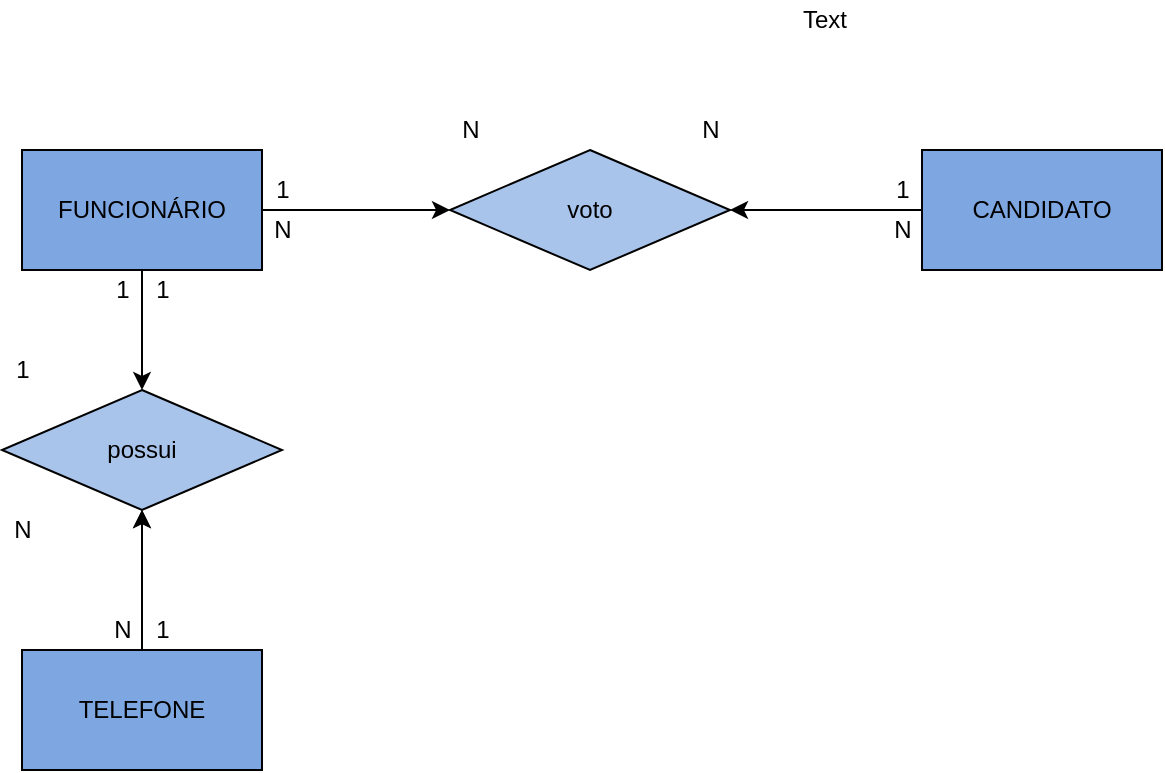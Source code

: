 <mxfile version="13.4.0" type="device"><diagram id="Ir4jJrHMBBuz-xcA0DnR" name="Page-1"><mxGraphModel dx="862" dy="482" grid="1" gridSize="10" guides="1" tooltips="1" connect="1" arrows="1" fold="1" page="1" pageScale="1" pageWidth="827" pageHeight="1169" math="0" shadow="0"><root><mxCell id="0"/><mxCell id="1" parent="0"/><mxCell id="S29N0HWQ5heyP-Qjpmds-1" value="FUNCIONÁRIO" style="rounded=0;whiteSpace=wrap;html=1;fillColor=#7EA6E0;" parent="1" vertex="1"><mxGeometry x="130" y="220" width="120" height="60" as="geometry"/></mxCell><mxCell id="S29N0HWQ5heyP-Qjpmds-2" value="CANDIDATO" style="rounded=0;whiteSpace=wrap;html=1;fillColor=#7EA6E0;" parent="1" vertex="1"><mxGeometry x="580" y="220" width="120" height="60" as="geometry"/></mxCell><mxCell id="S29N0HWQ5heyP-Qjpmds-3" value="voto" style="rhombus;whiteSpace=wrap;html=1;fillColor=#A9C4EB;" parent="1" vertex="1"><mxGeometry x="344" y="220" width="140" height="60" as="geometry"/></mxCell><mxCell id="S29N0HWQ5heyP-Qjpmds-4" value="" style="endArrow=classic;html=1;exitX=1;exitY=0.5;exitDx=0;exitDy=0;entryX=0;entryY=0.5;entryDx=0;entryDy=0;" parent="1" source="S29N0HWQ5heyP-Qjpmds-1" target="S29N0HWQ5heyP-Qjpmds-3" edge="1"><mxGeometry width="50" height="50" relative="1" as="geometry"><mxPoint x="390" y="280" as="sourcePoint"/><mxPoint x="440" y="230" as="targetPoint"/></mxGeometry></mxCell><mxCell id="S29N0HWQ5heyP-Qjpmds-5" value="" style="endArrow=classic;html=1;exitX=0;exitY=0.5;exitDx=0;exitDy=0;entryX=1;entryY=0.5;entryDx=0;entryDy=0;" parent="1" source="S29N0HWQ5heyP-Qjpmds-2" target="S29N0HWQ5heyP-Qjpmds-3" edge="1"><mxGeometry width="50" height="50" relative="1" as="geometry"><mxPoint x="486" y="270" as="sourcePoint"/><mxPoint x="580" y="270" as="targetPoint"/></mxGeometry></mxCell><mxCell id="S29N0HWQ5heyP-Qjpmds-6" value="1" style="text;html=1;align=center;verticalAlign=middle;resizable=0;points=[];autosize=1;" parent="1" vertex="1"><mxGeometry x="250" y="230" width="20" height="20" as="geometry"/></mxCell><mxCell id="S29N0HWQ5heyP-Qjpmds-7" value="1" style="text;html=1;align=center;verticalAlign=middle;resizable=0;points=[];autosize=1;" parent="1" vertex="1"><mxGeometry x="560" y="230" width="20" height="20" as="geometry"/></mxCell><mxCell id="S29N0HWQ5heyP-Qjpmds-8" value="N" style="text;html=1;align=center;verticalAlign=middle;resizable=0;points=[];autosize=1;" parent="1" vertex="1"><mxGeometry x="250" y="250" width="20" height="20" as="geometry"/></mxCell><mxCell id="S29N0HWQ5heyP-Qjpmds-9" value="N" style="text;html=1;align=center;verticalAlign=middle;resizable=0;points=[];autosize=1;" parent="1" vertex="1"><mxGeometry x="560" y="250" width="20" height="20" as="geometry"/></mxCell><mxCell id="S29N0HWQ5heyP-Qjpmds-10" value="N" style="text;html=1;align=center;verticalAlign=middle;resizable=0;points=[];autosize=1;" parent="1" vertex="1"><mxGeometry x="344" y="200" width="20" height="20" as="geometry"/></mxCell><mxCell id="S29N0HWQ5heyP-Qjpmds-11" value="N" style="text;html=1;align=center;verticalAlign=middle;resizable=0;points=[];autosize=1;" parent="1" vertex="1"><mxGeometry x="464" y="200" width="20" height="20" as="geometry"/></mxCell><mxCell id="S29N0HWQ5heyP-Qjpmds-20" value="" style="edgeStyle=orthogonalEdgeStyle;rounded=0;orthogonalLoop=1;jettySize=auto;html=1;" parent="1" source="S29N0HWQ5heyP-Qjpmds-12" target="S29N0HWQ5heyP-Qjpmds-13" edge="1"><mxGeometry relative="1" as="geometry"/></mxCell><mxCell id="S29N0HWQ5heyP-Qjpmds-12" value="TELEFONE" style="rounded=0;whiteSpace=wrap;html=1;fillColor=#7EA6E0;" parent="1" vertex="1"><mxGeometry x="130" y="470" width="120" height="60" as="geometry"/></mxCell><mxCell id="S29N0HWQ5heyP-Qjpmds-13" value="possui" style="rhombus;whiteSpace=wrap;html=1;fillColor=#A9C4EB;" parent="1" vertex="1"><mxGeometry x="120" y="340" width="140" height="60" as="geometry"/></mxCell><mxCell id="S29N0HWQ5heyP-Qjpmds-14" value="" style="endArrow=classic;html=1;exitX=0.5;exitY=0;exitDx=0;exitDy=0;entryX=0.5;entryY=1;entryDx=0;entryDy=0;" parent="1" source="S29N0HWQ5heyP-Qjpmds-12" target="S29N0HWQ5heyP-Qjpmds-13" edge="1"><mxGeometry width="50" height="50" relative="1" as="geometry"><mxPoint x="390" y="460" as="sourcePoint"/><mxPoint x="440" y="410" as="targetPoint"/></mxGeometry></mxCell><mxCell id="S29N0HWQ5heyP-Qjpmds-15" value="" style="endArrow=classic;html=1;exitX=0.5;exitY=1;exitDx=0;exitDy=0;entryX=0.5;entryY=0;entryDx=0;entryDy=0;" parent="1" source="S29N0HWQ5heyP-Qjpmds-1" target="S29N0HWQ5heyP-Qjpmds-13" edge="1"><mxGeometry width="50" height="50" relative="1" as="geometry"><mxPoint x="200" y="480" as="sourcePoint"/><mxPoint x="200" y="410" as="targetPoint"/></mxGeometry></mxCell><mxCell id="S29N0HWQ5heyP-Qjpmds-16" value="N" style="text;html=1;align=center;verticalAlign=middle;resizable=0;points=[];autosize=1;" parent="1" vertex="1"><mxGeometry x="170" y="450" width="20" height="20" as="geometry"/></mxCell><mxCell id="S29N0HWQ5heyP-Qjpmds-17" value="1" style="text;html=1;align=center;verticalAlign=middle;resizable=0;points=[];autosize=1;" parent="1" vertex="1"><mxGeometry x="190" y="450" width="20" height="20" as="geometry"/></mxCell><mxCell id="S29N0HWQ5heyP-Qjpmds-18" value="1" style="text;html=1;align=center;verticalAlign=middle;resizable=0;points=[];autosize=1;" parent="1" vertex="1"><mxGeometry x="190" y="280" width="20" height="20" as="geometry"/></mxCell><mxCell id="S29N0HWQ5heyP-Qjpmds-19" value="1" style="text;html=1;align=center;verticalAlign=middle;resizable=0;points=[];autosize=1;" parent="1" vertex="1"><mxGeometry x="170" y="280" width="20" height="20" as="geometry"/></mxCell><mxCell id="S29N0HWQ5heyP-Qjpmds-21" value="N" style="text;html=1;align=center;verticalAlign=middle;resizable=0;points=[];autosize=1;" parent="1" vertex="1"><mxGeometry x="120" y="400" width="20" height="20" as="geometry"/></mxCell><mxCell id="S29N0HWQ5heyP-Qjpmds-22" value="1" style="text;html=1;align=center;verticalAlign=middle;resizable=0;points=[];autosize=1;" parent="1" vertex="1"><mxGeometry x="120" y="320" width="20" height="20" as="geometry"/></mxCell><mxCell id="COKV37Wk4Wz2ZNkOGv5v-1" value="Text" style="text;html=1;align=center;verticalAlign=middle;resizable=0;points=[];autosize=1;" vertex="1" parent="1"><mxGeometry x="511" y="145" width="40" height="20" as="geometry"/></mxCell></root></mxGraphModel></diagram></mxfile>